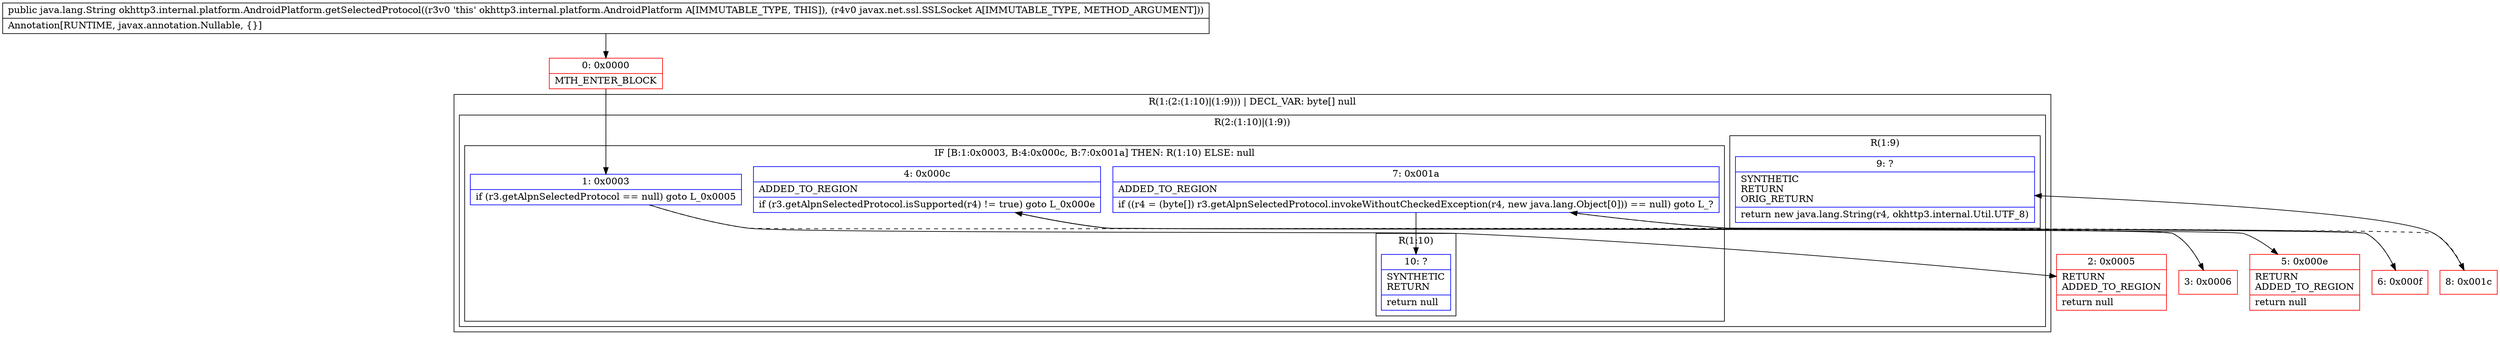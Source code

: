 digraph "CFG forokhttp3.internal.platform.AndroidPlatform.getSelectedProtocol(Ljavax\/net\/ssl\/SSLSocket;)Ljava\/lang\/String;" {
subgraph cluster_Region_540009006 {
label = "R(1:(2:(1:10)|(1:9))) | DECL_VAR: byte[] null\l";
node [shape=record,color=blue];
subgraph cluster_Region_1698251793 {
label = "R(2:(1:10)|(1:9))";
node [shape=record,color=blue];
subgraph cluster_IfRegion_1086861228 {
label = "IF [B:1:0x0003, B:4:0x000c, B:7:0x001a] THEN: R(1:10) ELSE: null";
node [shape=record,color=blue];
Node_1 [shape=record,label="{1\:\ 0x0003|if (r3.getAlpnSelectedProtocol == null) goto L_0x0005\l}"];
Node_4 [shape=record,label="{4\:\ 0x000c|ADDED_TO_REGION\l|if (r3.getAlpnSelectedProtocol.isSupported(r4) != true) goto L_0x000e\l}"];
Node_7 [shape=record,label="{7\:\ 0x001a|ADDED_TO_REGION\l|if ((r4 = (byte[]) r3.getAlpnSelectedProtocol.invokeWithoutCheckedException(r4, new java.lang.Object[0])) == null) goto L_?\l}"];
subgraph cluster_Region_689943668 {
label = "R(1:10)";
node [shape=record,color=blue];
Node_10 [shape=record,label="{10\:\ ?|SYNTHETIC\lRETURN\l|return null\l}"];
}
}
subgraph cluster_Region_1987972587 {
label = "R(1:9)";
node [shape=record,color=blue];
Node_9 [shape=record,label="{9\:\ ?|SYNTHETIC\lRETURN\lORIG_RETURN\l|return new java.lang.String(r4, okhttp3.internal.Util.UTF_8)\l}"];
}
}
}
Node_0 [shape=record,color=red,label="{0\:\ 0x0000|MTH_ENTER_BLOCK\l}"];
Node_2 [shape=record,color=red,label="{2\:\ 0x0005|RETURN\lADDED_TO_REGION\l|return null\l}"];
Node_3 [shape=record,color=red,label="{3\:\ 0x0006}"];
Node_5 [shape=record,color=red,label="{5\:\ 0x000e|RETURN\lADDED_TO_REGION\l|return null\l}"];
Node_6 [shape=record,color=red,label="{6\:\ 0x000f}"];
Node_8 [shape=record,color=red,label="{8\:\ 0x001c}"];
MethodNode[shape=record,label="{public java.lang.String okhttp3.internal.platform.AndroidPlatform.getSelectedProtocol((r3v0 'this' okhttp3.internal.platform.AndroidPlatform A[IMMUTABLE_TYPE, THIS]), (r4v0 javax.net.ssl.SSLSocket A[IMMUTABLE_TYPE, METHOD_ARGUMENT]))  | Annotation[RUNTIME, javax.annotation.Nullable, \{\}]\l}"];
MethodNode -> Node_0;
Node_1 -> Node_2;
Node_1 -> Node_3[style=dashed];
Node_4 -> Node_5;
Node_4 -> Node_6[style=dashed];
Node_7 -> Node_8[style=dashed];
Node_7 -> Node_10;
Node_0 -> Node_1;
Node_3 -> Node_4;
Node_6 -> Node_7;
Node_8 -> Node_9;
}

